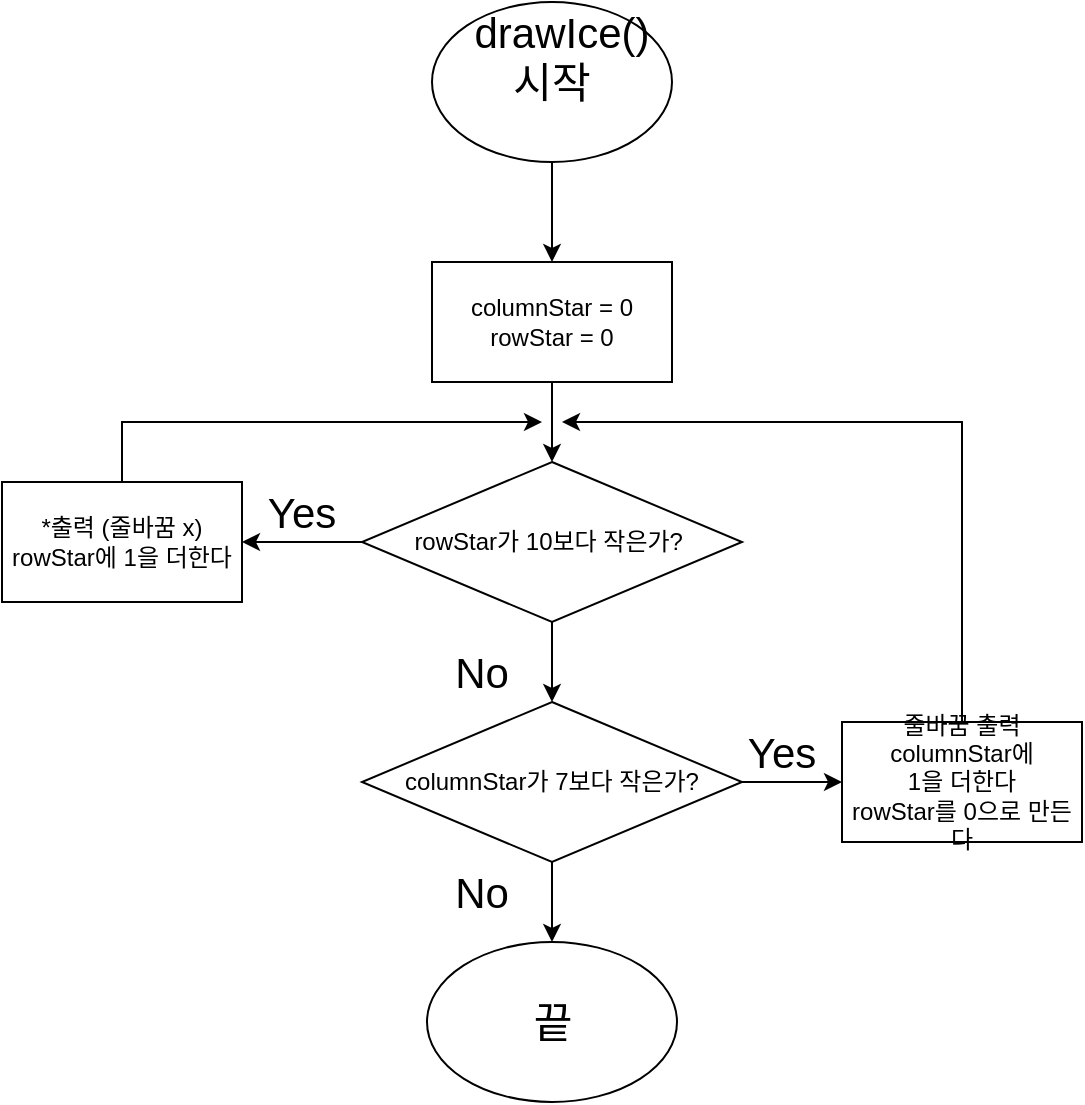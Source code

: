 <mxfile version="20.8.22" type="device"><diagram name="페이지-1" id="ii_I93XlO2d5I6jpUbsY"><mxGraphModel dx="580" dy="527" grid="1" gridSize="10" guides="1" tooltips="1" connect="1" arrows="1" fold="1" page="1" pageScale="1" pageWidth="827" pageHeight="1169" math="0" shadow="0"><root><mxCell id="0"/><mxCell id="1" parent="0"/><mxCell id="Cg0wGg8eI438rQJsVRyj-12" value="" style="edgeStyle=orthogonalEdgeStyle;rounded=0;orthogonalLoop=1;jettySize=auto;html=1;fontSize=21;" edge="1" parent="1" source="Cg0wGg8eI438rQJsVRyj-1" target="Cg0wGg8eI438rQJsVRyj-5"><mxGeometry relative="1" as="geometry"/></mxCell><mxCell id="Cg0wGg8eI438rQJsVRyj-1" value="&lt;span style=&quot;font-size: 21px;&quot;&gt;시작&lt;/span&gt;" style="ellipse;whiteSpace=wrap;html=1;" vertex="1" parent="1"><mxGeometry x="275" y="10" width="120" height="80" as="geometry"/></mxCell><mxCell id="Cg0wGg8eI438rQJsVRyj-31" value="" style="edgeStyle=orthogonalEdgeStyle;rounded=0;orthogonalLoop=1;jettySize=auto;html=1;fontSize=21;" edge="1" parent="1" source="Cg0wGg8eI438rQJsVRyj-4" target="Cg0wGg8eI438rQJsVRyj-17"><mxGeometry relative="1" as="geometry"/></mxCell><mxCell id="Cg0wGg8eI438rQJsVRyj-35" value="" style="edgeStyle=orthogonalEdgeStyle;rounded=0;orthogonalLoop=1;jettySize=auto;html=1;fontSize=21;" edge="1" parent="1" source="Cg0wGg8eI438rQJsVRyj-4" target="Cg0wGg8eI438rQJsVRyj-34"><mxGeometry relative="1" as="geometry"/></mxCell><mxCell id="Cg0wGg8eI438rQJsVRyj-4" value="columnStar가 7보다 작은가?" style="rhombus;whiteSpace=wrap;html=1;fontSize=12;" vertex="1" parent="1"><mxGeometry x="240" y="360" width="190" height="80" as="geometry"/></mxCell><mxCell id="Cg0wGg8eI438rQJsVRyj-18" value="" style="edgeStyle=orthogonalEdgeStyle;rounded=0;orthogonalLoop=1;jettySize=auto;html=1;fontSize=21;" edge="1" parent="1" source="Cg0wGg8eI438rQJsVRyj-5" target="Cg0wGg8eI438rQJsVRyj-16"><mxGeometry relative="1" as="geometry"/></mxCell><mxCell id="Cg0wGg8eI438rQJsVRyj-5" value="columnStar = 0&lt;br&gt;rowStar = 0" style="rounded=0;whiteSpace=wrap;html=1;fontSize=12;" vertex="1" parent="1"><mxGeometry x="275" y="140" width="120" height="60" as="geometry"/></mxCell><mxCell id="Cg0wGg8eI438rQJsVRyj-15" value="*출력 (줄바꿈 x)&lt;br&gt;rowStar에 1을 더한다" style="rounded=0;whiteSpace=wrap;html=1;fontSize=12;" vertex="1" parent="1"><mxGeometry x="60" y="250" width="120" height="60" as="geometry"/></mxCell><mxCell id="Cg0wGg8eI438rQJsVRyj-24" value="" style="edgeStyle=orthogonalEdgeStyle;rounded=0;orthogonalLoop=1;jettySize=auto;html=1;fontSize=21;" edge="1" parent="1" source="Cg0wGg8eI438rQJsVRyj-16" target="Cg0wGg8eI438rQJsVRyj-15"><mxGeometry relative="1" as="geometry"/></mxCell><mxCell id="Cg0wGg8eI438rQJsVRyj-30" value="" style="edgeStyle=orthogonalEdgeStyle;rounded=0;orthogonalLoop=1;jettySize=auto;html=1;fontSize=21;" edge="1" parent="1" source="Cg0wGg8eI438rQJsVRyj-16" target="Cg0wGg8eI438rQJsVRyj-4"><mxGeometry relative="1" as="geometry"/></mxCell><mxCell id="Cg0wGg8eI438rQJsVRyj-16" value="rowStar가 10보다 작은가?&amp;nbsp;" style="rhombus;whiteSpace=wrap;html=1;fontSize=12;" vertex="1" parent="1"><mxGeometry x="240" y="240" width="190" height="80" as="geometry"/></mxCell><mxCell id="Cg0wGg8eI438rQJsVRyj-17" value="줄바꿈 출력&lt;br&gt;columnStar에 &lt;br&gt;1을 더한다&lt;br&gt;rowStar를 0으로 만든다" style="rounded=0;whiteSpace=wrap;html=1;fontSize=12;" vertex="1" parent="1"><mxGeometry x="480" y="370" width="120" height="60" as="geometry"/></mxCell><mxCell id="Cg0wGg8eI438rQJsVRyj-21" value="Yes" style="text;strokeColor=none;align=center;fillColor=none;html=1;verticalAlign=middle;whiteSpace=wrap;rounded=0;fontSize=21;" vertex="1" parent="1"><mxGeometry x="180" y="250" width="60" height="30" as="geometry"/></mxCell><mxCell id="Cg0wGg8eI438rQJsVRyj-26" value="" style="endArrow=none;html=1;rounded=0;fontSize=21;" edge="1" parent="1"><mxGeometry width="50" height="50" relative="1" as="geometry"><mxPoint x="120" y="250" as="sourcePoint"/><mxPoint x="170" y="220" as="targetPoint"/><Array as="points"><mxPoint x="120" y="220"/><mxPoint x="140" y="220"/></Array></mxGeometry></mxCell><mxCell id="Cg0wGg8eI438rQJsVRyj-27" value="" style="endArrow=classic;html=1;rounded=0;fontSize=21;" edge="1" parent="1"><mxGeometry width="50" height="50" relative="1" as="geometry"><mxPoint x="170" y="220" as="sourcePoint"/><mxPoint x="330" y="220" as="targetPoint"/></mxGeometry></mxCell><mxCell id="Cg0wGg8eI438rQJsVRyj-28" value="No" style="text;strokeColor=none;align=center;fillColor=none;html=1;verticalAlign=middle;whiteSpace=wrap;rounded=0;fontSize=21;" vertex="1" parent="1"><mxGeometry x="270" y="330" width="60" height="30" as="geometry"/></mxCell><mxCell id="Cg0wGg8eI438rQJsVRyj-32" value="Yes" style="text;strokeColor=none;align=center;fillColor=none;html=1;verticalAlign=middle;whiteSpace=wrap;rounded=0;fontSize=21;" vertex="1" parent="1"><mxGeometry x="420" y="370" width="60" height="30" as="geometry"/></mxCell><mxCell id="Cg0wGg8eI438rQJsVRyj-33" value="" style="endArrow=classic;html=1;rounded=0;fontSize=21;" edge="1" parent="1"><mxGeometry width="50" height="50" relative="1" as="geometry"><mxPoint x="540" y="370" as="sourcePoint"/><mxPoint x="340" y="220" as="targetPoint"/><Array as="points"><mxPoint x="540" y="220"/></Array></mxGeometry></mxCell><mxCell id="Cg0wGg8eI438rQJsVRyj-34" value="&lt;span style=&quot;font-size: 21px;&quot;&gt;끝&lt;/span&gt;" style="ellipse;whiteSpace=wrap;html=1;" vertex="1" parent="1"><mxGeometry x="272.5" y="480" width="125" height="80" as="geometry"/></mxCell><mxCell id="Cg0wGg8eI438rQJsVRyj-36" value="No" style="text;strokeColor=none;align=center;fillColor=none;html=1;verticalAlign=middle;whiteSpace=wrap;rounded=0;fontSize=21;" vertex="1" parent="1"><mxGeometry x="270" y="440" width="60" height="30" as="geometry"/></mxCell><mxCell id="Cg0wGg8eI438rQJsVRyj-38" value="drawIce()" style="text;strokeColor=none;align=center;fillColor=none;html=1;verticalAlign=middle;whiteSpace=wrap;rounded=0;fontSize=21;" vertex="1" parent="1"><mxGeometry x="310" y="10" width="60" height="30" as="geometry"/></mxCell></root></mxGraphModel></diagram></mxfile>